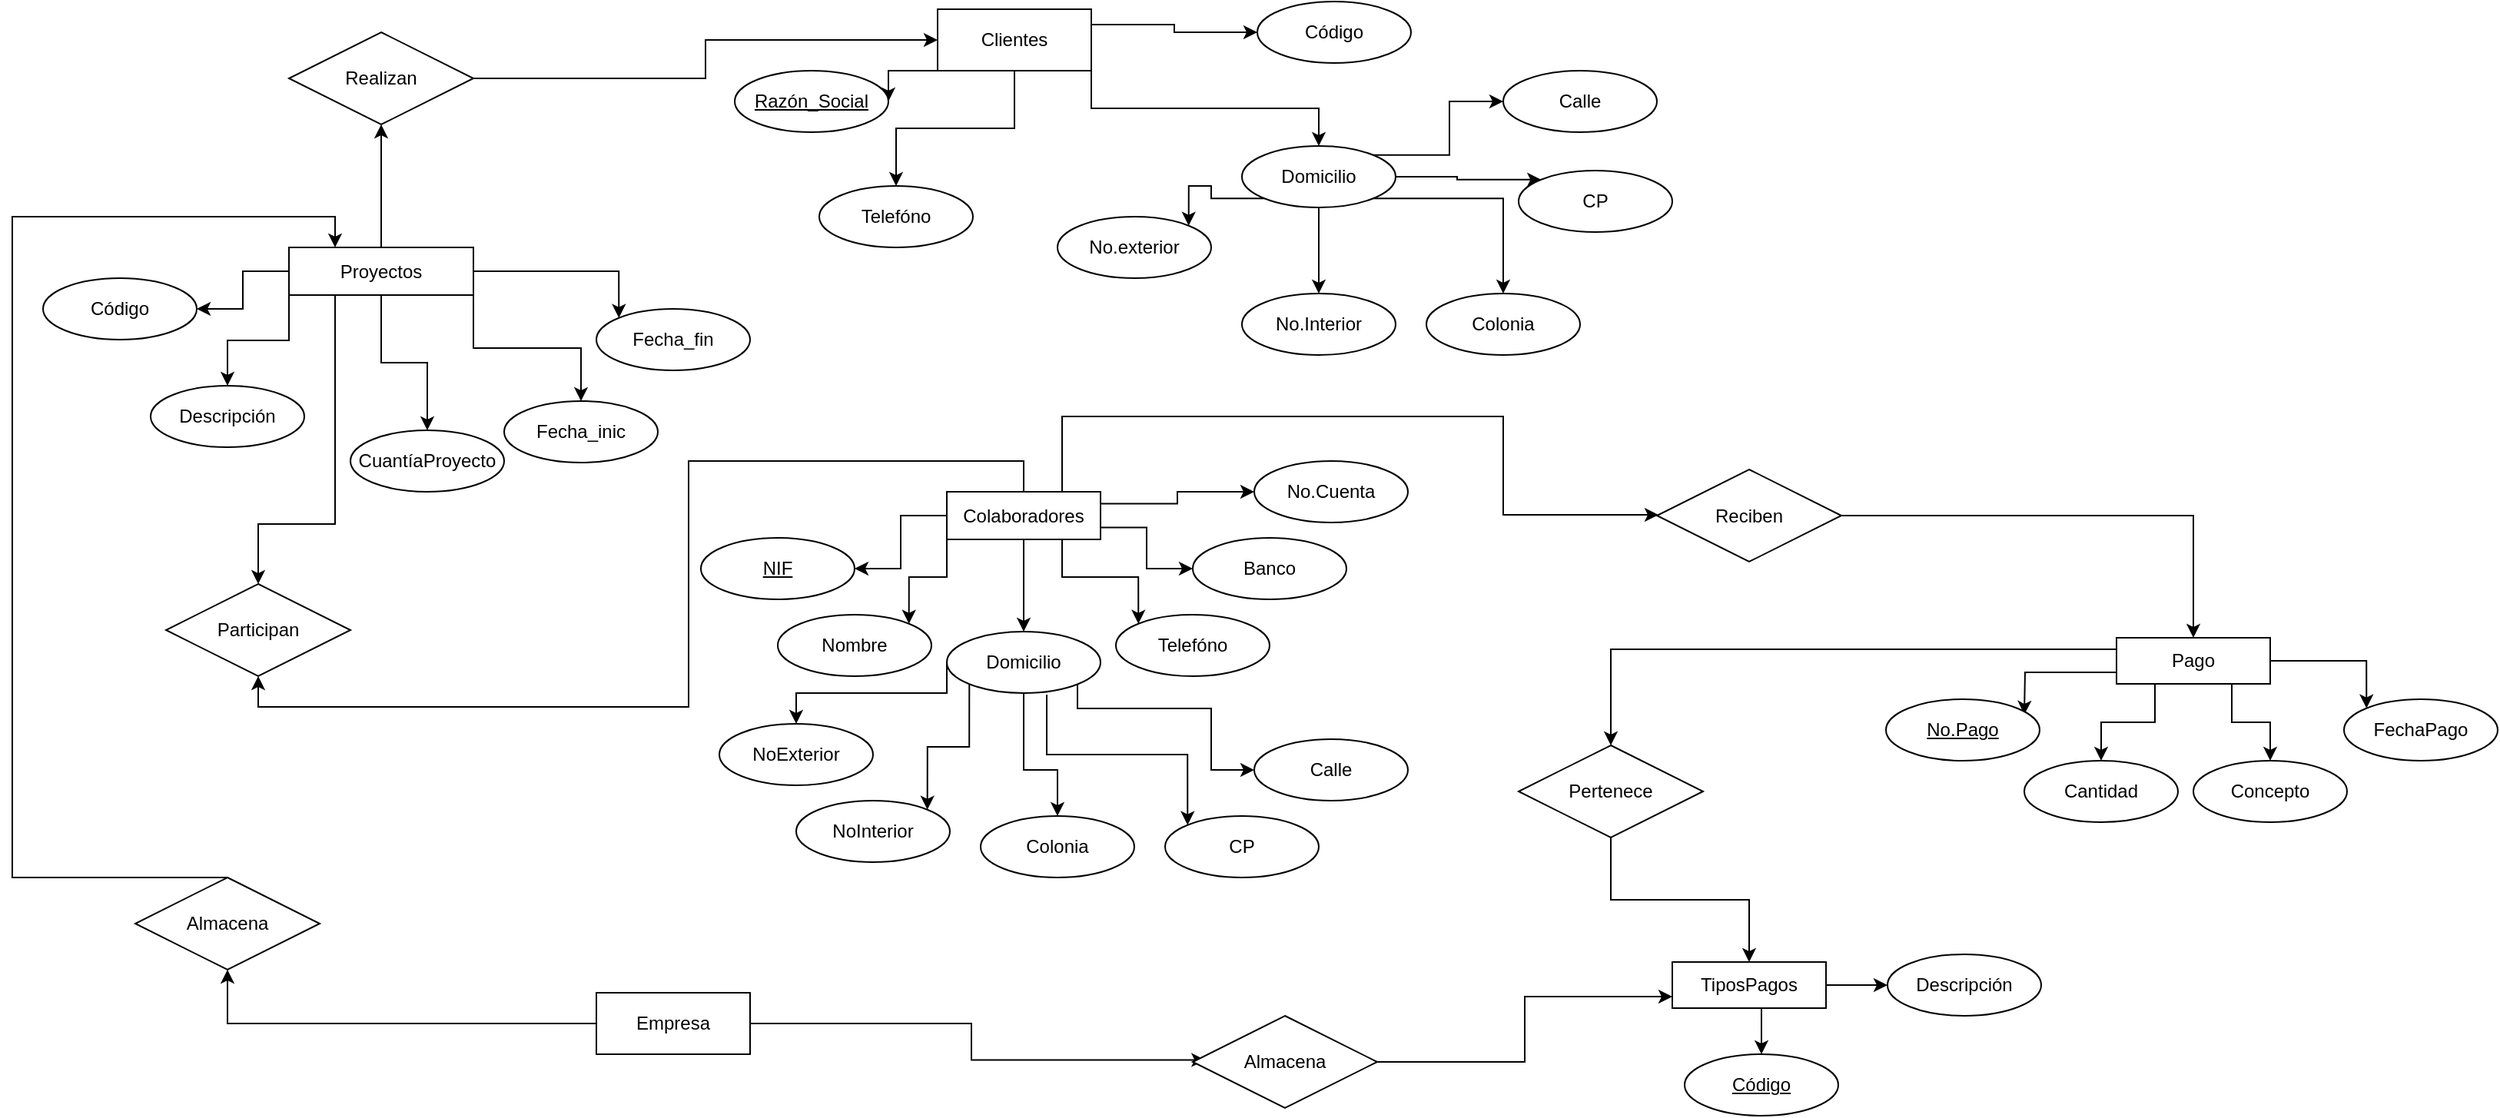 <mxfile version="21.0.6" type="github">
  <diagram name="Página-1" id="YeOJ-3OC_GH5-bEFDjOm">
    <mxGraphModel dx="1600" dy="865" grid="1" gridSize="10" guides="1" tooltips="1" connect="1" arrows="1" fold="1" page="1" pageScale="1" pageWidth="1169" pageHeight="827" math="0" shadow="0">
      <root>
        <mxCell id="0" />
        <mxCell id="1" parent="0" />
        <mxCell id="74G3KGj7Aawm8GGu8afZ-9" style="edgeStyle=orthogonalEdgeStyle;rounded=0;orthogonalLoop=1;jettySize=auto;html=1;exitX=0.5;exitY=1;exitDx=0;exitDy=0;entryX=0.5;entryY=0;entryDx=0;entryDy=0;" edge="1" parent="1" source="74G3KGj7Aawm8GGu8afZ-1" target="74G3KGj7Aawm8GGu8afZ-6">
          <mxGeometry relative="1" as="geometry" />
        </mxCell>
        <mxCell id="74G3KGj7Aawm8GGu8afZ-10" style="edgeStyle=orthogonalEdgeStyle;rounded=0;orthogonalLoop=1;jettySize=auto;html=1;exitX=1;exitY=1;exitDx=0;exitDy=0;" edge="1" parent="1" source="74G3KGj7Aawm8GGu8afZ-1" target="74G3KGj7Aawm8GGu8afZ-7">
          <mxGeometry relative="1" as="geometry" />
        </mxCell>
        <mxCell id="74G3KGj7Aawm8GGu8afZ-11" style="edgeStyle=orthogonalEdgeStyle;rounded=0;orthogonalLoop=1;jettySize=auto;html=1;exitX=1;exitY=0.5;exitDx=0;exitDy=0;entryX=0;entryY=0;entryDx=0;entryDy=0;" edge="1" parent="1" source="74G3KGj7Aawm8GGu8afZ-1" target="74G3KGj7Aawm8GGu8afZ-8">
          <mxGeometry relative="1" as="geometry" />
        </mxCell>
        <mxCell id="74G3KGj7Aawm8GGu8afZ-12" style="edgeStyle=orthogonalEdgeStyle;rounded=0;orthogonalLoop=1;jettySize=auto;html=1;exitX=0;exitY=1;exitDx=0;exitDy=0;entryX=0.5;entryY=0;entryDx=0;entryDy=0;" edge="1" parent="1" source="74G3KGj7Aawm8GGu8afZ-1" target="74G3KGj7Aawm8GGu8afZ-5">
          <mxGeometry relative="1" as="geometry" />
        </mxCell>
        <mxCell id="74G3KGj7Aawm8GGu8afZ-13" style="edgeStyle=orthogonalEdgeStyle;rounded=0;orthogonalLoop=1;jettySize=auto;html=1;exitX=0;exitY=0.5;exitDx=0;exitDy=0;entryX=1;entryY=0.5;entryDx=0;entryDy=0;" edge="1" parent="1" source="74G3KGj7Aawm8GGu8afZ-1" target="74G3KGj7Aawm8GGu8afZ-4">
          <mxGeometry relative="1" as="geometry" />
        </mxCell>
        <mxCell id="74G3KGj7Aawm8GGu8afZ-77" style="edgeStyle=orthogonalEdgeStyle;rounded=0;orthogonalLoop=1;jettySize=auto;html=1;exitX=0.5;exitY=0;exitDx=0;exitDy=0;entryX=0.5;entryY=1;entryDx=0;entryDy=0;" edge="1" parent="1" source="74G3KGj7Aawm8GGu8afZ-1" target="74G3KGj7Aawm8GGu8afZ-76">
          <mxGeometry relative="1" as="geometry" />
        </mxCell>
        <mxCell id="74G3KGj7Aawm8GGu8afZ-80" style="edgeStyle=orthogonalEdgeStyle;rounded=0;orthogonalLoop=1;jettySize=auto;html=1;exitX=0.25;exitY=1;exitDx=0;exitDy=0;entryX=0.5;entryY=0;entryDx=0;entryDy=0;" edge="1" parent="1" source="74G3KGj7Aawm8GGu8afZ-1" target="74G3KGj7Aawm8GGu8afZ-79">
          <mxGeometry relative="1" as="geometry">
            <Array as="points">
              <mxPoint x="220" y="390" />
              <mxPoint x="170" y="390" />
            </Array>
          </mxGeometry>
        </mxCell>
        <mxCell id="74G3KGj7Aawm8GGu8afZ-1" value="Proyectos" style="rounded=0;whiteSpace=wrap;html=1;" vertex="1" parent="1">
          <mxGeometry x="190" y="210" width="120" height="31" as="geometry" />
        </mxCell>
        <mxCell id="74G3KGj7Aawm8GGu8afZ-4" value="Código" style="ellipse;whiteSpace=wrap;html=1;align=center;" vertex="1" parent="1">
          <mxGeometry x="30" y="230" width="100" height="40" as="geometry" />
        </mxCell>
        <mxCell id="74G3KGj7Aawm8GGu8afZ-5" value="Descripción" style="ellipse;whiteSpace=wrap;html=1;align=center;" vertex="1" parent="1">
          <mxGeometry x="100" y="300" width="100" height="40" as="geometry" />
        </mxCell>
        <mxCell id="74G3KGj7Aawm8GGu8afZ-6" value="CuantíaProyecto" style="ellipse;whiteSpace=wrap;html=1;align=center;" vertex="1" parent="1">
          <mxGeometry x="230" y="329" width="100" height="40" as="geometry" />
        </mxCell>
        <mxCell id="74G3KGj7Aawm8GGu8afZ-7" value="&lt;font&gt;Fecha_inic&lt;/font&gt;" style="ellipse;whiteSpace=wrap;html=1;align=center;" vertex="1" parent="1">
          <mxGeometry x="330" y="310" width="100" height="40" as="geometry" />
        </mxCell>
        <mxCell id="74G3KGj7Aawm8GGu8afZ-8" value="Fecha_fin" style="ellipse;whiteSpace=wrap;html=1;align=center;" vertex="1" parent="1">
          <mxGeometry x="390" y="250" width="100" height="40" as="geometry" />
        </mxCell>
        <mxCell id="74G3KGj7Aawm8GGu8afZ-22" style="edgeStyle=orthogonalEdgeStyle;rounded=0;orthogonalLoop=1;jettySize=auto;html=1;exitX=0;exitY=0.5;exitDx=0;exitDy=0;" edge="1" parent="1" source="74G3KGj7Aawm8GGu8afZ-14" target="74G3KGj7Aawm8GGu8afZ-21">
          <mxGeometry relative="1" as="geometry" />
        </mxCell>
        <mxCell id="74G3KGj7Aawm8GGu8afZ-23" style="edgeStyle=orthogonalEdgeStyle;rounded=0;orthogonalLoop=1;jettySize=auto;html=1;exitX=0;exitY=1;exitDx=0;exitDy=0;entryX=1;entryY=0;entryDx=0;entryDy=0;" edge="1" parent="1" source="74G3KGj7Aawm8GGu8afZ-14" target="74G3KGj7Aawm8GGu8afZ-15">
          <mxGeometry relative="1" as="geometry" />
        </mxCell>
        <mxCell id="74G3KGj7Aawm8GGu8afZ-24" style="edgeStyle=orthogonalEdgeStyle;rounded=0;orthogonalLoop=1;jettySize=auto;html=1;exitX=0.5;exitY=1;exitDx=0;exitDy=0;entryX=0.5;entryY=0;entryDx=0;entryDy=0;" edge="1" parent="1" source="74G3KGj7Aawm8GGu8afZ-14" target="74G3KGj7Aawm8GGu8afZ-16">
          <mxGeometry relative="1" as="geometry" />
        </mxCell>
        <mxCell id="74G3KGj7Aawm8GGu8afZ-25" style="edgeStyle=orthogonalEdgeStyle;rounded=0;orthogonalLoop=1;jettySize=auto;html=1;exitX=0.75;exitY=1;exitDx=0;exitDy=0;entryX=0;entryY=0;entryDx=0;entryDy=0;" edge="1" parent="1" source="74G3KGj7Aawm8GGu8afZ-14" target="74G3KGj7Aawm8GGu8afZ-17">
          <mxGeometry relative="1" as="geometry" />
        </mxCell>
        <mxCell id="74G3KGj7Aawm8GGu8afZ-26" style="edgeStyle=orthogonalEdgeStyle;rounded=0;orthogonalLoop=1;jettySize=auto;html=1;exitX=1;exitY=0.75;exitDx=0;exitDy=0;" edge="1" parent="1" source="74G3KGj7Aawm8GGu8afZ-14" target="74G3KGj7Aawm8GGu8afZ-18">
          <mxGeometry relative="1" as="geometry" />
        </mxCell>
        <mxCell id="74G3KGj7Aawm8GGu8afZ-27" style="edgeStyle=orthogonalEdgeStyle;rounded=0;orthogonalLoop=1;jettySize=auto;html=1;exitX=1;exitY=0.25;exitDx=0;exitDy=0;" edge="1" parent="1" source="74G3KGj7Aawm8GGu8afZ-14" target="74G3KGj7Aawm8GGu8afZ-20">
          <mxGeometry relative="1" as="geometry" />
        </mxCell>
        <mxCell id="74G3KGj7Aawm8GGu8afZ-81" style="edgeStyle=orthogonalEdgeStyle;rounded=0;orthogonalLoop=1;jettySize=auto;html=1;exitX=0.5;exitY=0;exitDx=0;exitDy=0;entryX=0.5;entryY=1;entryDx=0;entryDy=0;" edge="1" parent="1" source="74G3KGj7Aawm8GGu8afZ-14" target="74G3KGj7Aawm8GGu8afZ-79">
          <mxGeometry relative="1" as="geometry">
            <Array as="points">
              <mxPoint x="668" y="349" />
              <mxPoint x="450" y="349" />
              <mxPoint x="450" y="509" />
              <mxPoint x="170" y="509" />
            </Array>
          </mxGeometry>
        </mxCell>
        <mxCell id="74G3KGj7Aawm8GGu8afZ-86" style="edgeStyle=orthogonalEdgeStyle;rounded=0;orthogonalLoop=1;jettySize=auto;html=1;exitX=0.75;exitY=0;exitDx=0;exitDy=0;" edge="1" parent="1" source="74G3KGj7Aawm8GGu8afZ-14" target="74G3KGj7Aawm8GGu8afZ-85">
          <mxGeometry relative="1" as="geometry">
            <Array as="points">
              <mxPoint x="693" y="320" />
              <mxPoint x="980" y="320" />
              <mxPoint x="980" y="384" />
            </Array>
          </mxGeometry>
        </mxCell>
        <mxCell id="74G3KGj7Aawm8GGu8afZ-14" value="Colaboradores" style="whiteSpace=wrap;html=1;align=center;" vertex="1" parent="1">
          <mxGeometry x="618" y="369" width="100" height="31" as="geometry" />
        </mxCell>
        <mxCell id="74G3KGj7Aawm8GGu8afZ-15" value="Nombre" style="ellipse;whiteSpace=wrap;html=1;align=center;" vertex="1" parent="1">
          <mxGeometry x="508" y="449" width="100" height="40" as="geometry" />
        </mxCell>
        <mxCell id="74G3KGj7Aawm8GGu8afZ-55" style="edgeStyle=orthogonalEdgeStyle;rounded=0;orthogonalLoop=1;jettySize=auto;html=1;exitX=1;exitY=0.5;exitDx=0;exitDy=0;entryX=0;entryY=0.5;entryDx=0;entryDy=0;" edge="1" parent="1" source="74G3KGj7Aawm8GGu8afZ-16" target="74G3KGj7Aawm8GGu8afZ-50">
          <mxGeometry relative="1" as="geometry">
            <Array as="points">
              <mxPoint x="703" y="480" />
              <mxPoint x="703" y="510" />
              <mxPoint x="790" y="510" />
              <mxPoint x="790" y="550" />
            </Array>
          </mxGeometry>
        </mxCell>
        <mxCell id="74G3KGj7Aawm8GGu8afZ-56" style="edgeStyle=orthogonalEdgeStyle;rounded=0;orthogonalLoop=1;jettySize=auto;html=1;exitX=0.65;exitY=1.025;exitDx=0;exitDy=0;entryX=0;entryY=0;entryDx=0;entryDy=0;exitPerimeter=0;" edge="1" parent="1" source="74G3KGj7Aawm8GGu8afZ-16" target="74G3KGj7Aawm8GGu8afZ-51">
          <mxGeometry relative="1" as="geometry" />
        </mxCell>
        <mxCell id="74G3KGj7Aawm8GGu8afZ-57" style="edgeStyle=orthogonalEdgeStyle;rounded=0;orthogonalLoop=1;jettySize=auto;html=1;exitX=0.5;exitY=1;exitDx=0;exitDy=0;" edge="1" parent="1" source="74G3KGj7Aawm8GGu8afZ-16" target="74G3KGj7Aawm8GGu8afZ-52">
          <mxGeometry relative="1" as="geometry">
            <Array as="points">
              <mxPoint x="668" y="550" />
              <mxPoint x="690" y="550" />
            </Array>
          </mxGeometry>
        </mxCell>
        <mxCell id="74G3KGj7Aawm8GGu8afZ-58" style="edgeStyle=orthogonalEdgeStyle;rounded=0;orthogonalLoop=1;jettySize=auto;html=1;exitX=0;exitY=1;exitDx=0;exitDy=0;entryX=1;entryY=0;entryDx=0;entryDy=0;" edge="1" parent="1" source="74G3KGj7Aawm8GGu8afZ-16" target="74G3KGj7Aawm8GGu8afZ-53">
          <mxGeometry relative="1" as="geometry" />
        </mxCell>
        <mxCell id="74G3KGj7Aawm8GGu8afZ-59" style="edgeStyle=orthogonalEdgeStyle;rounded=0;orthogonalLoop=1;jettySize=auto;html=1;exitX=0;exitY=0.5;exitDx=0;exitDy=0;entryX=0.5;entryY=0;entryDx=0;entryDy=0;" edge="1" parent="1" source="74G3KGj7Aawm8GGu8afZ-16" target="74G3KGj7Aawm8GGu8afZ-54">
          <mxGeometry relative="1" as="geometry">
            <Array as="points">
              <mxPoint x="618" y="500" />
              <mxPoint x="520" y="500" />
            </Array>
          </mxGeometry>
        </mxCell>
        <mxCell id="74G3KGj7Aawm8GGu8afZ-16" value="Domicilio" style="ellipse;whiteSpace=wrap;html=1;align=center;" vertex="1" parent="1">
          <mxGeometry x="618" y="460" width="100" height="40" as="geometry" />
        </mxCell>
        <mxCell id="74G3KGj7Aawm8GGu8afZ-17" value="Telefóno" style="ellipse;whiteSpace=wrap;html=1;align=center;" vertex="1" parent="1">
          <mxGeometry x="728" y="449" width="100" height="40" as="geometry" />
        </mxCell>
        <mxCell id="74G3KGj7Aawm8GGu8afZ-18" value="Banco" style="ellipse;whiteSpace=wrap;html=1;align=center;" vertex="1" parent="1">
          <mxGeometry x="778" y="399" width="100" height="40" as="geometry" />
        </mxCell>
        <mxCell id="74G3KGj7Aawm8GGu8afZ-20" value="No.Cuenta" style="ellipse;whiteSpace=wrap;html=1;align=center;" vertex="1" parent="1">
          <mxGeometry x="818" y="349" width="100" height="40" as="geometry" />
        </mxCell>
        <mxCell id="74G3KGj7Aawm8GGu8afZ-21" value="NIF" style="ellipse;whiteSpace=wrap;html=1;align=center;fontStyle=4;" vertex="1" parent="1">
          <mxGeometry x="458" y="399" width="100" height="40" as="geometry" />
        </mxCell>
        <mxCell id="74G3KGj7Aawm8GGu8afZ-39" style="edgeStyle=orthogonalEdgeStyle;rounded=0;orthogonalLoop=1;jettySize=auto;html=1;exitX=1;exitY=0.25;exitDx=0;exitDy=0;entryX=0;entryY=0.5;entryDx=0;entryDy=0;" edge="1" parent="1" source="74G3KGj7Aawm8GGu8afZ-28" target="74G3KGj7Aawm8GGu8afZ-29">
          <mxGeometry relative="1" as="geometry" />
        </mxCell>
        <mxCell id="74G3KGj7Aawm8GGu8afZ-41" style="edgeStyle=orthogonalEdgeStyle;rounded=0;orthogonalLoop=1;jettySize=auto;html=1;exitX=1;exitY=1;exitDx=0;exitDy=0;entryX=0.5;entryY=0;entryDx=0;entryDy=0;" edge="1" parent="1" source="74G3KGj7Aawm8GGu8afZ-28" target="74G3KGj7Aawm8GGu8afZ-31">
          <mxGeometry relative="1" as="geometry" />
        </mxCell>
        <mxCell id="74G3KGj7Aawm8GGu8afZ-48" style="edgeStyle=orthogonalEdgeStyle;rounded=0;orthogonalLoop=1;jettySize=auto;html=1;exitX=0.5;exitY=1;exitDx=0;exitDy=0;entryX=0.5;entryY=0;entryDx=0;entryDy=0;" edge="1" parent="1" source="74G3KGj7Aawm8GGu8afZ-28" target="74G3KGj7Aawm8GGu8afZ-30">
          <mxGeometry relative="1" as="geometry" />
        </mxCell>
        <mxCell id="74G3KGj7Aawm8GGu8afZ-49" style="edgeStyle=orthogonalEdgeStyle;rounded=0;orthogonalLoop=1;jettySize=auto;html=1;exitX=0;exitY=1;exitDx=0;exitDy=0;entryX=1;entryY=0.5;entryDx=0;entryDy=0;" edge="1" parent="1" source="74G3KGj7Aawm8GGu8afZ-28" target="74G3KGj7Aawm8GGu8afZ-33">
          <mxGeometry relative="1" as="geometry" />
        </mxCell>
        <mxCell id="74G3KGj7Aawm8GGu8afZ-28" value="Clientes" style="whiteSpace=wrap;html=1;align=center;" vertex="1" parent="1">
          <mxGeometry x="612" y="55" width="100" height="40" as="geometry" />
        </mxCell>
        <mxCell id="74G3KGj7Aawm8GGu8afZ-29" value="Código" style="ellipse;whiteSpace=wrap;html=1;align=center;" vertex="1" parent="1">
          <mxGeometry x="820" y="50" width="100" height="40" as="geometry" />
        </mxCell>
        <mxCell id="74G3KGj7Aawm8GGu8afZ-30" value="Telefóno" style="ellipse;whiteSpace=wrap;html=1;align=center;" vertex="1" parent="1">
          <mxGeometry x="535" y="170" width="100" height="40" as="geometry" />
        </mxCell>
        <mxCell id="74G3KGj7Aawm8GGu8afZ-42" style="edgeStyle=orthogonalEdgeStyle;rounded=0;orthogonalLoop=1;jettySize=auto;html=1;exitX=1;exitY=0;exitDx=0;exitDy=0;entryX=0;entryY=0.5;entryDx=0;entryDy=0;" edge="1" parent="1" source="74G3KGj7Aawm8GGu8afZ-31" target="74G3KGj7Aawm8GGu8afZ-34">
          <mxGeometry relative="1" as="geometry" />
        </mxCell>
        <mxCell id="74G3KGj7Aawm8GGu8afZ-43" style="edgeStyle=orthogonalEdgeStyle;rounded=0;orthogonalLoop=1;jettySize=auto;html=1;exitX=1;exitY=0.5;exitDx=0;exitDy=0;entryX=0;entryY=0;entryDx=0;entryDy=0;" edge="1" parent="1" source="74G3KGj7Aawm8GGu8afZ-31" target="74G3KGj7Aawm8GGu8afZ-35">
          <mxGeometry relative="1" as="geometry" />
        </mxCell>
        <mxCell id="74G3KGj7Aawm8GGu8afZ-45" style="edgeStyle=orthogonalEdgeStyle;rounded=0;orthogonalLoop=1;jettySize=auto;html=1;exitX=0.5;exitY=1;exitDx=0;exitDy=0;entryX=0.5;entryY=0;entryDx=0;entryDy=0;" edge="1" parent="1" source="74G3KGj7Aawm8GGu8afZ-31" target="74G3KGj7Aawm8GGu8afZ-37">
          <mxGeometry relative="1" as="geometry">
            <mxPoint x="726" y="235" as="targetPoint" />
            <Array as="points">
              <mxPoint x="860" y="184" />
              <mxPoint x="860" y="240" />
            </Array>
          </mxGeometry>
        </mxCell>
        <mxCell id="74G3KGj7Aawm8GGu8afZ-46" style="edgeStyle=orthogonalEdgeStyle;rounded=0;orthogonalLoop=1;jettySize=auto;html=1;exitX=0;exitY=1;exitDx=0;exitDy=0;entryX=1;entryY=0;entryDx=0;entryDy=0;" edge="1" parent="1" source="74G3KGj7Aawm8GGu8afZ-31" target="74G3KGj7Aawm8GGu8afZ-38">
          <mxGeometry relative="1" as="geometry" />
        </mxCell>
        <mxCell id="74G3KGj7Aawm8GGu8afZ-82" style="edgeStyle=orthogonalEdgeStyle;rounded=0;orthogonalLoop=1;jettySize=auto;html=1;exitX=1;exitY=1;exitDx=0;exitDy=0;" edge="1" parent="1" source="74G3KGj7Aawm8GGu8afZ-31" target="74G3KGj7Aawm8GGu8afZ-36">
          <mxGeometry relative="1" as="geometry" />
        </mxCell>
        <mxCell id="74G3KGj7Aawm8GGu8afZ-31" value="Domicilio" style="ellipse;whiteSpace=wrap;html=1;align=center;" vertex="1" parent="1">
          <mxGeometry x="810" y="144" width="100" height="40" as="geometry" />
        </mxCell>
        <mxCell id="74G3KGj7Aawm8GGu8afZ-33" value="Razón_Social" style="ellipse;whiteSpace=wrap;html=1;align=center;fontStyle=4;" vertex="1" parent="1">
          <mxGeometry x="480" y="95" width="100" height="40" as="geometry" />
        </mxCell>
        <mxCell id="74G3KGj7Aawm8GGu8afZ-34" value="Calle" style="ellipse;whiteSpace=wrap;html=1;align=center;" vertex="1" parent="1">
          <mxGeometry x="980" y="95" width="100" height="40" as="geometry" />
        </mxCell>
        <mxCell id="74G3KGj7Aawm8GGu8afZ-35" value="CP" style="ellipse;whiteSpace=wrap;html=1;align=center;" vertex="1" parent="1">
          <mxGeometry x="990" y="160" width="100" height="40" as="geometry" />
        </mxCell>
        <mxCell id="74G3KGj7Aawm8GGu8afZ-36" value="Colonia" style="ellipse;whiteSpace=wrap;html=1;align=center;" vertex="1" parent="1">
          <mxGeometry x="930" y="240" width="100" height="40" as="geometry" />
        </mxCell>
        <mxCell id="74G3KGj7Aawm8GGu8afZ-37" value="No.Interior" style="ellipse;whiteSpace=wrap;html=1;align=center;" vertex="1" parent="1">
          <mxGeometry x="810" y="240" width="100" height="40" as="geometry" />
        </mxCell>
        <mxCell id="74G3KGj7Aawm8GGu8afZ-38" value="No.exterior" style="ellipse;whiteSpace=wrap;html=1;align=center;" vertex="1" parent="1">
          <mxGeometry x="690" y="190" width="100" height="40" as="geometry" />
        </mxCell>
        <mxCell id="74G3KGj7Aawm8GGu8afZ-50" value="Calle" style="ellipse;whiteSpace=wrap;html=1;align=center;" vertex="1" parent="1">
          <mxGeometry x="818" y="530" width="100" height="40" as="geometry" />
        </mxCell>
        <mxCell id="74G3KGj7Aawm8GGu8afZ-51" value="CP" style="ellipse;whiteSpace=wrap;html=1;align=center;" vertex="1" parent="1">
          <mxGeometry x="760" y="580" width="100" height="40" as="geometry" />
        </mxCell>
        <mxCell id="74G3KGj7Aawm8GGu8afZ-52" value="Colonia" style="ellipse;whiteSpace=wrap;html=1;align=center;" vertex="1" parent="1">
          <mxGeometry x="640" y="580" width="100" height="40" as="geometry" />
        </mxCell>
        <mxCell id="74G3KGj7Aawm8GGu8afZ-53" value="NoInterior" style="ellipse;whiteSpace=wrap;html=1;align=center;" vertex="1" parent="1">
          <mxGeometry x="520" y="570" width="100" height="40" as="geometry" />
        </mxCell>
        <mxCell id="74G3KGj7Aawm8GGu8afZ-54" value="NoExterior" style="ellipse;whiteSpace=wrap;html=1;align=center;" vertex="1" parent="1">
          <mxGeometry x="470" y="520" width="100" height="40" as="geometry" />
        </mxCell>
        <mxCell id="74G3KGj7Aawm8GGu8afZ-66" style="edgeStyle=orthogonalEdgeStyle;rounded=0;orthogonalLoop=1;jettySize=auto;html=1;exitX=0;exitY=0.75;exitDx=0;exitDy=0;" edge="1" parent="1" source="74G3KGj7Aawm8GGu8afZ-60">
          <mxGeometry relative="1" as="geometry">
            <mxPoint x="1319" y="514" as="targetPoint" />
          </mxGeometry>
        </mxCell>
        <mxCell id="74G3KGj7Aawm8GGu8afZ-67" style="edgeStyle=orthogonalEdgeStyle;rounded=0;orthogonalLoop=1;jettySize=auto;html=1;exitX=0.25;exitY=1;exitDx=0;exitDy=0;entryX=0.5;entryY=0;entryDx=0;entryDy=0;" edge="1" parent="1" source="74G3KGj7Aawm8GGu8afZ-60" target="74G3KGj7Aawm8GGu8afZ-63">
          <mxGeometry relative="1" as="geometry" />
        </mxCell>
        <mxCell id="74G3KGj7Aawm8GGu8afZ-68" style="edgeStyle=orthogonalEdgeStyle;rounded=0;orthogonalLoop=1;jettySize=auto;html=1;exitX=0.75;exitY=1;exitDx=0;exitDy=0;entryX=0.5;entryY=0;entryDx=0;entryDy=0;" edge="1" parent="1" source="74G3KGj7Aawm8GGu8afZ-60" target="74G3KGj7Aawm8GGu8afZ-62">
          <mxGeometry relative="1" as="geometry" />
        </mxCell>
        <mxCell id="74G3KGj7Aawm8GGu8afZ-69" style="edgeStyle=orthogonalEdgeStyle;rounded=0;orthogonalLoop=1;jettySize=auto;html=1;exitX=1;exitY=0.5;exitDx=0;exitDy=0;entryX=0;entryY=0;entryDx=0;entryDy=0;" edge="1" parent="1" source="74G3KGj7Aawm8GGu8afZ-60" target="74G3KGj7Aawm8GGu8afZ-64">
          <mxGeometry relative="1" as="geometry" />
        </mxCell>
        <mxCell id="74G3KGj7Aawm8GGu8afZ-89" style="edgeStyle=orthogonalEdgeStyle;rounded=0;orthogonalLoop=1;jettySize=auto;html=1;exitX=0;exitY=0.25;exitDx=0;exitDy=0;entryX=0.5;entryY=0;entryDx=0;entryDy=0;" edge="1" parent="1" source="74G3KGj7Aawm8GGu8afZ-60" target="74G3KGj7Aawm8GGu8afZ-88">
          <mxGeometry relative="1" as="geometry" />
        </mxCell>
        <mxCell id="74G3KGj7Aawm8GGu8afZ-60" value="Pago" style="whiteSpace=wrap;html=1;align=center;" vertex="1" parent="1">
          <mxGeometry x="1379" y="464" width="100" height="30" as="geometry" />
        </mxCell>
        <mxCell id="74G3KGj7Aawm8GGu8afZ-62" value="Concepto" style="ellipse;whiteSpace=wrap;html=1;align=center;" vertex="1" parent="1">
          <mxGeometry x="1429" y="544" width="100" height="40" as="geometry" />
        </mxCell>
        <mxCell id="74G3KGj7Aawm8GGu8afZ-63" value="Cantidad" style="ellipse;whiteSpace=wrap;html=1;align=center;" vertex="1" parent="1">
          <mxGeometry x="1319" y="544" width="100" height="40" as="geometry" />
        </mxCell>
        <mxCell id="74G3KGj7Aawm8GGu8afZ-64" value="FechaPago" style="ellipse;whiteSpace=wrap;html=1;align=center;" vertex="1" parent="1">
          <mxGeometry x="1527" y="504" width="100" height="40" as="geometry" />
        </mxCell>
        <mxCell id="74G3KGj7Aawm8GGu8afZ-65" value="No.Pago" style="ellipse;whiteSpace=wrap;html=1;align=center;fontStyle=4;" vertex="1" parent="1">
          <mxGeometry x="1229" y="504" width="100" height="40" as="geometry" />
        </mxCell>
        <mxCell id="74G3KGj7Aawm8GGu8afZ-74" style="edgeStyle=orthogonalEdgeStyle;rounded=0;orthogonalLoop=1;jettySize=auto;html=1;exitX=1;exitY=0.5;exitDx=0;exitDy=0;entryX=0;entryY=0.5;entryDx=0;entryDy=0;" edge="1" parent="1" source="74G3KGj7Aawm8GGu8afZ-70" target="74G3KGj7Aawm8GGu8afZ-72">
          <mxGeometry relative="1" as="geometry" />
        </mxCell>
        <mxCell id="74G3KGj7Aawm8GGu8afZ-75" style="edgeStyle=orthogonalEdgeStyle;rounded=0;orthogonalLoop=1;jettySize=auto;html=1;exitX=0.5;exitY=1;exitDx=0;exitDy=0;entryX=0.5;entryY=0;entryDx=0;entryDy=0;" edge="1" parent="1" source="74G3KGj7Aawm8GGu8afZ-70" target="74G3KGj7Aawm8GGu8afZ-73">
          <mxGeometry relative="1" as="geometry" />
        </mxCell>
        <mxCell id="74G3KGj7Aawm8GGu8afZ-70" value="TiposPagos" style="whiteSpace=wrap;html=1;align=center;" vertex="1" parent="1">
          <mxGeometry x="1090" y="675" width="100" height="30" as="geometry" />
        </mxCell>
        <mxCell id="74G3KGj7Aawm8GGu8afZ-72" value="Descripción" style="ellipse;whiteSpace=wrap;html=1;align=center;" vertex="1" parent="1">
          <mxGeometry x="1230" y="670" width="100" height="40" as="geometry" />
        </mxCell>
        <mxCell id="74G3KGj7Aawm8GGu8afZ-73" value="Código" style="ellipse;whiteSpace=wrap;html=1;align=center;fontStyle=4;" vertex="1" parent="1">
          <mxGeometry x="1098" y="735" width="100" height="40" as="geometry" />
        </mxCell>
        <mxCell id="74G3KGj7Aawm8GGu8afZ-83" style="edgeStyle=orthogonalEdgeStyle;rounded=0;orthogonalLoop=1;jettySize=auto;html=1;exitX=1;exitY=0.5;exitDx=0;exitDy=0;entryX=0;entryY=0.5;entryDx=0;entryDy=0;" edge="1" parent="1" source="74G3KGj7Aawm8GGu8afZ-76" target="74G3KGj7Aawm8GGu8afZ-28">
          <mxGeometry relative="1" as="geometry" />
        </mxCell>
        <mxCell id="74G3KGj7Aawm8GGu8afZ-76" value="Realizan" style="shape=rhombus;perimeter=rhombusPerimeter;whiteSpace=wrap;html=1;align=center;" vertex="1" parent="1">
          <mxGeometry x="190" y="70" width="120" height="60" as="geometry" />
        </mxCell>
        <mxCell id="74G3KGj7Aawm8GGu8afZ-79" value="Participan" style="shape=rhombus;perimeter=rhombusPerimeter;whiteSpace=wrap;html=1;align=center;" vertex="1" parent="1">
          <mxGeometry x="110" y="429" width="120" height="60" as="geometry" />
        </mxCell>
        <mxCell id="74G3KGj7Aawm8GGu8afZ-87" style="edgeStyle=orthogonalEdgeStyle;rounded=0;orthogonalLoop=1;jettySize=auto;html=1;exitX=1;exitY=0.5;exitDx=0;exitDy=0;entryX=0.5;entryY=0;entryDx=0;entryDy=0;" edge="1" parent="1" source="74G3KGj7Aawm8GGu8afZ-85" target="74G3KGj7Aawm8GGu8afZ-60">
          <mxGeometry relative="1" as="geometry" />
        </mxCell>
        <mxCell id="74G3KGj7Aawm8GGu8afZ-85" value="Reciben" style="shape=rhombus;perimeter=rhombusPerimeter;whiteSpace=wrap;html=1;align=center;" vertex="1" parent="1">
          <mxGeometry x="1080" y="354.5" width="120" height="60" as="geometry" />
        </mxCell>
        <mxCell id="74G3KGj7Aawm8GGu8afZ-90" style="edgeStyle=orthogonalEdgeStyle;rounded=0;orthogonalLoop=1;jettySize=auto;html=1;exitX=0.5;exitY=1;exitDx=0;exitDy=0;entryX=0.5;entryY=0;entryDx=0;entryDy=0;" edge="1" parent="1" source="74G3KGj7Aawm8GGu8afZ-88" target="74G3KGj7Aawm8GGu8afZ-70">
          <mxGeometry relative="1" as="geometry" />
        </mxCell>
        <mxCell id="74G3KGj7Aawm8GGu8afZ-88" value="Pertenece" style="shape=rhombus;perimeter=rhombusPerimeter;whiteSpace=wrap;html=1;align=center;" vertex="1" parent="1">
          <mxGeometry x="990" y="534" width="120" height="60" as="geometry" />
        </mxCell>
        <mxCell id="74G3KGj7Aawm8GGu8afZ-94" style="edgeStyle=orthogonalEdgeStyle;rounded=0;orthogonalLoop=1;jettySize=auto;html=1;exitX=1;exitY=0.5;exitDx=0;exitDy=0;entryX=0.068;entryY=0.48;entryDx=0;entryDy=0;entryPerimeter=0;" edge="1" parent="1" source="74G3KGj7Aawm8GGu8afZ-91" target="74G3KGj7Aawm8GGu8afZ-92">
          <mxGeometry relative="1" as="geometry" />
        </mxCell>
        <mxCell id="74G3KGj7Aawm8GGu8afZ-97" style="edgeStyle=orthogonalEdgeStyle;rounded=0;orthogonalLoop=1;jettySize=auto;html=1;exitX=0;exitY=0.5;exitDx=0;exitDy=0;" edge="1" parent="1" source="74G3KGj7Aawm8GGu8afZ-91" target="74G3KGj7Aawm8GGu8afZ-96">
          <mxGeometry relative="1" as="geometry" />
        </mxCell>
        <mxCell id="74G3KGj7Aawm8GGu8afZ-91" value="Empresa" style="whiteSpace=wrap;html=1;align=center;" vertex="1" parent="1">
          <mxGeometry x="390" y="695" width="100" height="40" as="geometry" />
        </mxCell>
        <mxCell id="74G3KGj7Aawm8GGu8afZ-95" style="edgeStyle=orthogonalEdgeStyle;rounded=0;orthogonalLoop=1;jettySize=auto;html=1;exitX=1;exitY=0.5;exitDx=0;exitDy=0;entryX=0;entryY=0.75;entryDx=0;entryDy=0;" edge="1" parent="1" source="74G3KGj7Aawm8GGu8afZ-92" target="74G3KGj7Aawm8GGu8afZ-70">
          <mxGeometry relative="1" as="geometry" />
        </mxCell>
        <mxCell id="74G3KGj7Aawm8GGu8afZ-92" value="Almacena" style="shape=rhombus;perimeter=rhombusPerimeter;whiteSpace=wrap;html=1;align=center;" vertex="1" parent="1">
          <mxGeometry x="778" y="710" width="120" height="60" as="geometry" />
        </mxCell>
        <mxCell id="74G3KGj7Aawm8GGu8afZ-98" style="edgeStyle=orthogonalEdgeStyle;rounded=0;orthogonalLoop=1;jettySize=auto;html=1;exitX=0.5;exitY=0;exitDx=0;exitDy=0;entryX=0.25;entryY=0;entryDx=0;entryDy=0;" edge="1" parent="1" source="74G3KGj7Aawm8GGu8afZ-96" target="74G3KGj7Aawm8GGu8afZ-1">
          <mxGeometry relative="1" as="geometry">
            <Array as="points">
              <mxPoint x="10" y="620" />
              <mxPoint x="10" y="190" />
              <mxPoint x="220" y="190" />
            </Array>
          </mxGeometry>
        </mxCell>
        <mxCell id="74G3KGj7Aawm8GGu8afZ-96" value="Almacena" style="shape=rhombus;perimeter=rhombusPerimeter;whiteSpace=wrap;html=1;align=center;" vertex="1" parent="1">
          <mxGeometry x="90" y="620" width="120" height="60" as="geometry" />
        </mxCell>
      </root>
    </mxGraphModel>
  </diagram>
</mxfile>
